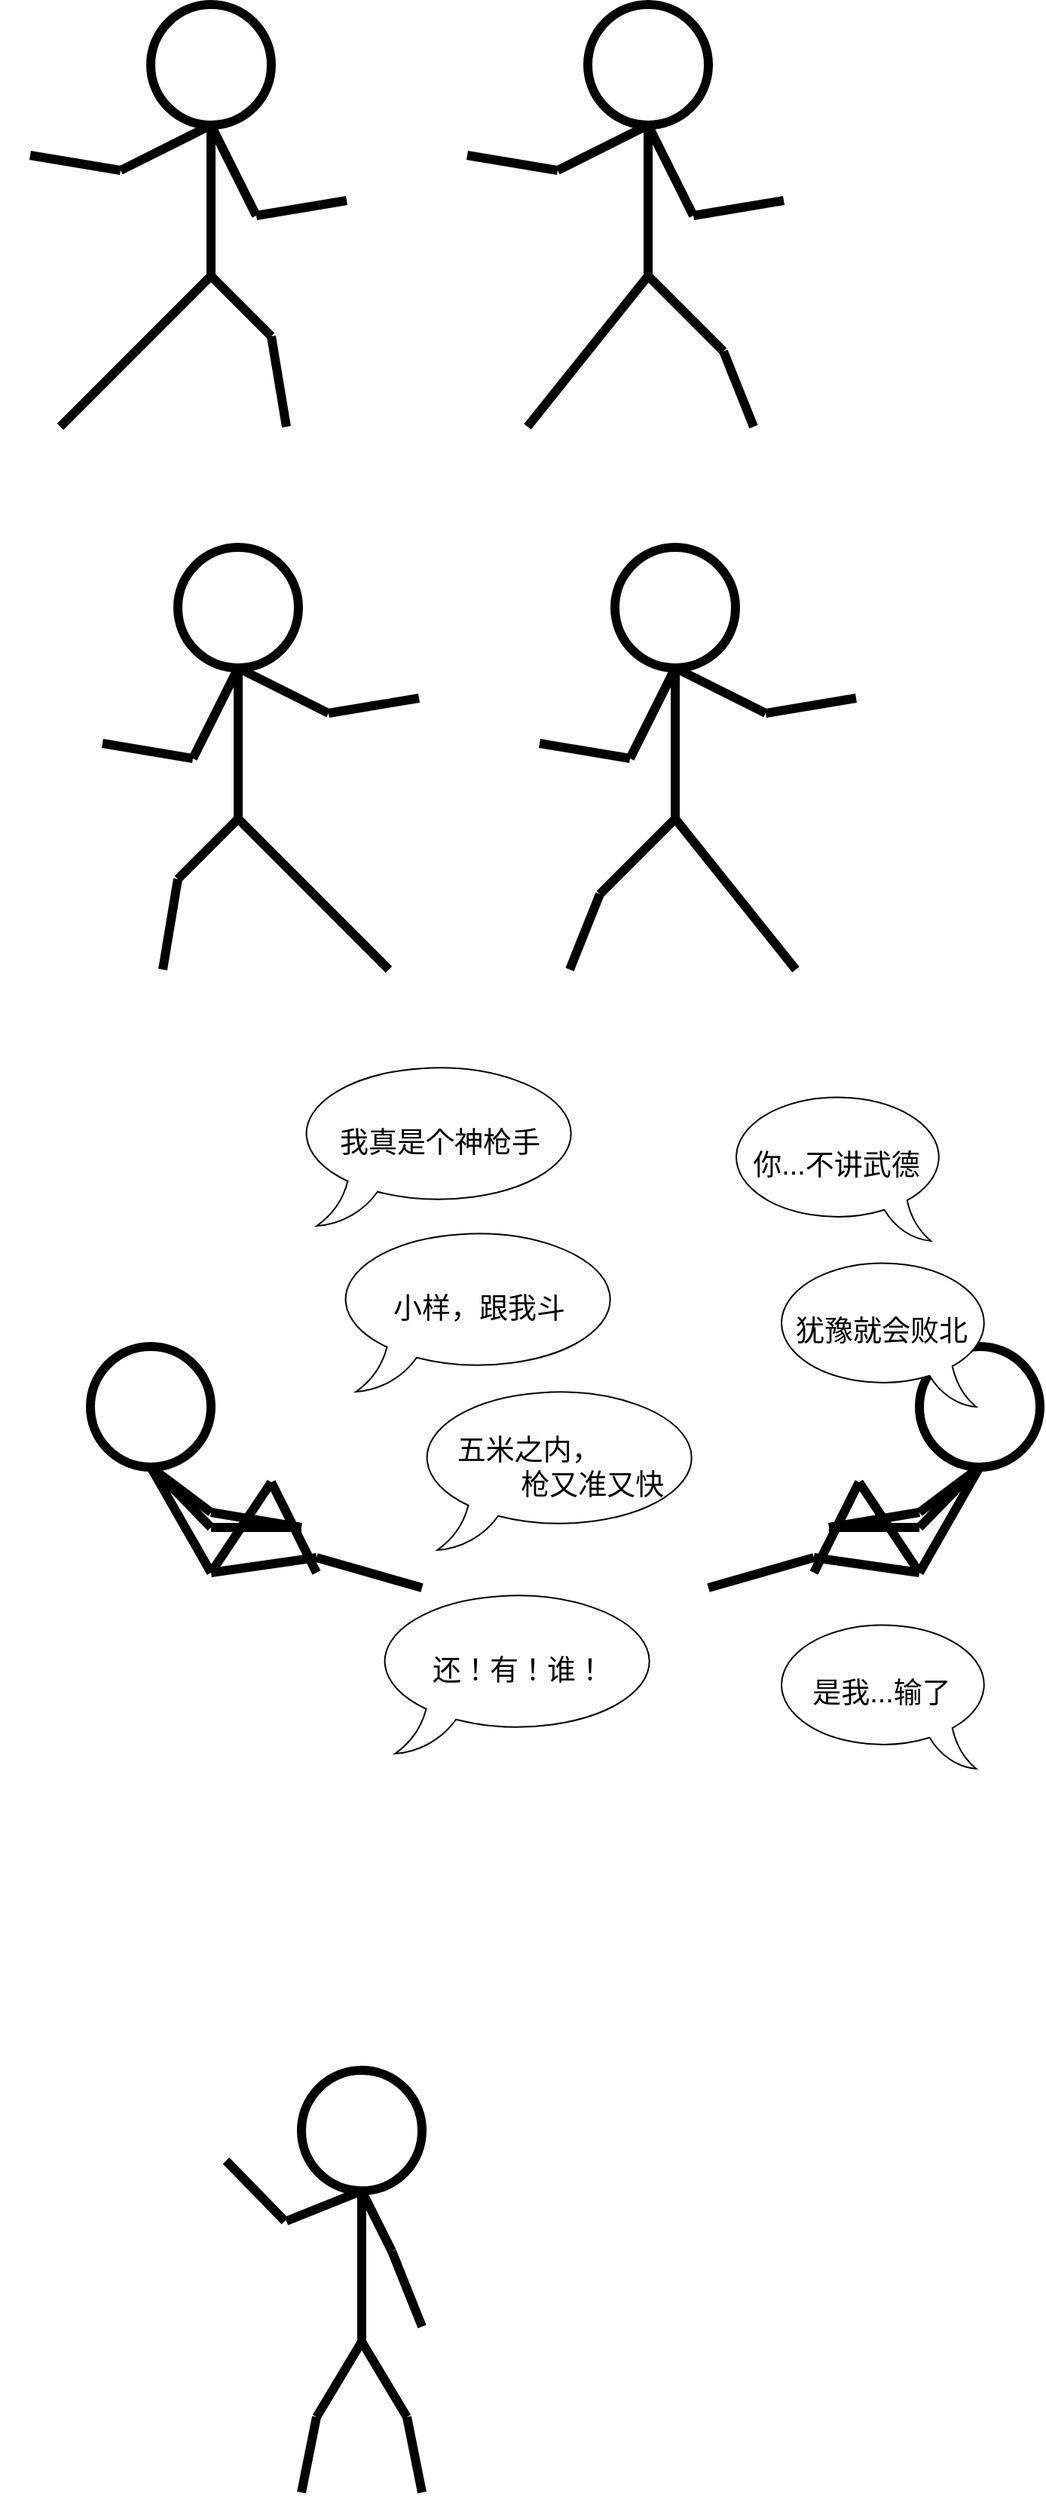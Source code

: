 <mxfile version="21.7.4" type="github">
  <diagram name="第 1 页" id="HkDH1WnvzMsQlN8U5Ebd">
    <mxGraphModel dx="1042" dy="569" grid="1" gridSize="10" guides="1" tooltips="1" connect="1" arrows="1" fold="1" page="1" pageScale="1" pageWidth="827" pageHeight="1169" math="0" shadow="0">
      <root>
        <mxCell id="0" />
        <mxCell id="1" parent="0" />
        <mxCell id="5DwRUI1D6ZpZmtXMrrbW-69" value="" style="group" parent="1" vertex="1" connectable="0">
          <mxGeometry x="380" y="180" width="278" height="280" as="geometry" />
        </mxCell>
        <mxCell id="5DwRUI1D6ZpZmtXMrrbW-35" value="" style="endArrow=none;html=1;rounded=0;strokeWidth=6;" parent="5DwRUI1D6ZpZmtXMrrbW-69" edge="1">
          <mxGeometry width="50" height="50" relative="1" as="geometry">
            <mxPoint x="170" y="230" as="sourcePoint" />
            <mxPoint x="120" y="180" as="targetPoint" />
          </mxGeometry>
        </mxCell>
        <mxCell id="5DwRUI1D6ZpZmtXMrrbW-36" value="" style="endArrow=none;html=1;rounded=0;strokeWidth=6;" parent="5DwRUI1D6ZpZmtXMrrbW-69" edge="1">
          <mxGeometry width="50" height="50" relative="1" as="geometry">
            <mxPoint x="40" y="280" as="sourcePoint" />
            <mxPoint x="120" y="180" as="targetPoint" />
          </mxGeometry>
        </mxCell>
        <mxCell id="5DwRUI1D6ZpZmtXMrrbW-38" value="" style="endArrow=none;html=1;rounded=0;strokeWidth=6;" parent="5DwRUI1D6ZpZmtXMrrbW-69" edge="1">
          <mxGeometry width="50" height="50" relative="1" as="geometry">
            <mxPoint x="190" y="280" as="sourcePoint" />
            <mxPoint x="170" y="230" as="targetPoint" />
          </mxGeometry>
        </mxCell>
        <mxCell id="5DwRUI1D6ZpZmtXMrrbW-62" value="" style="ellipse;whiteSpace=wrap;html=1;aspect=fixed;strokeWidth=6;" parent="5DwRUI1D6ZpZmtXMrrbW-69" vertex="1">
          <mxGeometry x="80" width="80" height="80" as="geometry" />
        </mxCell>
        <mxCell id="5DwRUI1D6ZpZmtXMrrbW-63" value="" style="endArrow=none;html=1;rounded=0;strokeWidth=6;" parent="5DwRUI1D6ZpZmtXMrrbW-69" edge="1">
          <mxGeometry width="50" height="50" relative="1" as="geometry">
            <mxPoint x="120" y="180" as="sourcePoint" />
            <mxPoint x="120" y="80" as="targetPoint" />
          </mxGeometry>
        </mxCell>
        <mxCell id="5DwRUI1D6ZpZmtXMrrbW-64" value="" style="endArrow=none;html=1;rounded=0;strokeWidth=6;entryX=0.5;entryY=1;entryDx=0;entryDy=0;" parent="5DwRUI1D6ZpZmtXMrrbW-69" target="5DwRUI1D6ZpZmtXMrrbW-62" edge="1">
          <mxGeometry width="50" height="50" relative="1" as="geometry">
            <mxPoint x="60" y="110" as="sourcePoint" />
            <mxPoint y="90" as="targetPoint" />
          </mxGeometry>
        </mxCell>
        <mxCell id="5DwRUI1D6ZpZmtXMrrbW-65" value="" style="endArrow=none;html=1;rounded=0;strokeWidth=6;entryX=0.5;entryY=1;entryDx=0;entryDy=0;" parent="5DwRUI1D6ZpZmtXMrrbW-69" target="5DwRUI1D6ZpZmtXMrrbW-62" edge="1">
          <mxGeometry width="50" height="50" relative="1" as="geometry">
            <mxPoint x="150" y="140" as="sourcePoint" />
            <mxPoint x="430" y="40" as="targetPoint" />
          </mxGeometry>
        </mxCell>
        <mxCell id="5DwRUI1D6ZpZmtXMrrbW-66" value="" style="endArrow=none;html=1;rounded=0;strokeWidth=6;" parent="5DwRUI1D6ZpZmtXMrrbW-69" edge="1">
          <mxGeometry width="50" height="50" relative="1" as="geometry">
            <mxPoint y="100" as="sourcePoint" />
            <mxPoint x="60" y="110" as="targetPoint" />
          </mxGeometry>
        </mxCell>
        <mxCell id="5DwRUI1D6ZpZmtXMrrbW-67" value="" style="endArrow=none;html=1;rounded=0;strokeWidth=6;" parent="5DwRUI1D6ZpZmtXMrrbW-69" edge="1">
          <mxGeometry width="50" height="50" relative="1" as="geometry">
            <mxPoint x="210" y="130" as="sourcePoint" />
            <mxPoint x="150" y="140" as="targetPoint" />
          </mxGeometry>
        </mxCell>
        <mxCell id="5DwRUI1D6ZpZmtXMrrbW-68" value="" style="shape=image;html=1;verticalAlign=top;verticalLabelPosition=bottom;labelBackgroundColor=#ffffff;imageAspect=0;aspect=fixed;image=https://cdn0.iconfinder.com/data/icons/security-hand-drawn-vol-3-1/52/gun__pistol__weapon__security-128.png" parent="5DwRUI1D6ZpZmtXMrrbW-69" vertex="1">
          <mxGeometry x="200" y="60" width="78" height="78" as="geometry" />
        </mxCell>
        <mxCell id="5DwRUI1D6ZpZmtXMrrbW-99" value="" style="group;flipH=1;" parent="1" vertex="1" connectable="0">
          <mxGeometry x="360" y="540" width="278" height="280" as="geometry" />
        </mxCell>
        <mxCell id="5DwRUI1D6ZpZmtXMrrbW-100" value="" style="endArrow=none;html=1;rounded=0;strokeWidth=6;" parent="5DwRUI1D6ZpZmtXMrrbW-99" edge="1">
          <mxGeometry width="50" height="50" relative="1" as="geometry">
            <mxPoint x="108" y="230" as="sourcePoint" />
            <mxPoint x="158" y="180" as="targetPoint" />
          </mxGeometry>
        </mxCell>
        <mxCell id="5DwRUI1D6ZpZmtXMrrbW-101" value="" style="endArrow=none;html=1;rounded=0;strokeWidth=6;" parent="5DwRUI1D6ZpZmtXMrrbW-99" edge="1">
          <mxGeometry width="50" height="50" relative="1" as="geometry">
            <mxPoint x="238" y="280" as="sourcePoint" />
            <mxPoint x="158" y="180" as="targetPoint" />
          </mxGeometry>
        </mxCell>
        <mxCell id="5DwRUI1D6ZpZmtXMrrbW-102" value="" style="endArrow=none;html=1;rounded=0;strokeWidth=6;" parent="5DwRUI1D6ZpZmtXMrrbW-99" edge="1">
          <mxGeometry width="50" height="50" relative="1" as="geometry">
            <mxPoint x="88" y="280" as="sourcePoint" />
            <mxPoint x="108" y="230" as="targetPoint" />
          </mxGeometry>
        </mxCell>
        <mxCell id="5DwRUI1D6ZpZmtXMrrbW-103" value="" style="ellipse;whiteSpace=wrap;html=1;aspect=fixed;strokeWidth=6;" parent="5DwRUI1D6ZpZmtXMrrbW-99" vertex="1">
          <mxGeometry x="118" width="80" height="80" as="geometry" />
        </mxCell>
        <mxCell id="5DwRUI1D6ZpZmtXMrrbW-104" value="" style="endArrow=none;html=1;rounded=0;strokeWidth=6;" parent="5DwRUI1D6ZpZmtXMrrbW-99" edge="1">
          <mxGeometry width="50" height="50" relative="1" as="geometry">
            <mxPoint x="158" y="180" as="sourcePoint" />
            <mxPoint x="158" y="80" as="targetPoint" />
          </mxGeometry>
        </mxCell>
        <mxCell id="5DwRUI1D6ZpZmtXMrrbW-105" value="" style="endArrow=none;html=1;rounded=0;strokeWidth=6;entryX=0.5;entryY=1;entryDx=0;entryDy=0;" parent="5DwRUI1D6ZpZmtXMrrbW-99" target="5DwRUI1D6ZpZmtXMrrbW-103" edge="1">
          <mxGeometry width="50" height="50" relative="1" as="geometry">
            <mxPoint x="218" y="110" as="sourcePoint" />
            <mxPoint x="278" y="90" as="targetPoint" />
          </mxGeometry>
        </mxCell>
        <mxCell id="5DwRUI1D6ZpZmtXMrrbW-106" value="" style="endArrow=none;html=1;rounded=0;strokeWidth=6;entryX=0.5;entryY=1;entryDx=0;entryDy=0;" parent="5DwRUI1D6ZpZmtXMrrbW-99" target="5DwRUI1D6ZpZmtXMrrbW-103" edge="1">
          <mxGeometry width="50" height="50" relative="1" as="geometry">
            <mxPoint x="128" y="140" as="sourcePoint" />
            <mxPoint x="-152" y="40" as="targetPoint" />
          </mxGeometry>
        </mxCell>
        <mxCell id="5DwRUI1D6ZpZmtXMrrbW-107" value="" style="endArrow=none;html=1;rounded=0;strokeWidth=6;" parent="5DwRUI1D6ZpZmtXMrrbW-99" edge="1">
          <mxGeometry width="50" height="50" relative="1" as="geometry">
            <mxPoint x="278" y="100" as="sourcePoint" />
            <mxPoint x="218" y="110" as="targetPoint" />
          </mxGeometry>
        </mxCell>
        <mxCell id="5DwRUI1D6ZpZmtXMrrbW-108" value="" style="endArrow=none;html=1;rounded=0;strokeWidth=6;" parent="5DwRUI1D6ZpZmtXMrrbW-99" edge="1">
          <mxGeometry width="50" height="50" relative="1" as="geometry">
            <mxPoint x="68" y="130" as="sourcePoint" />
            <mxPoint x="128" y="140" as="targetPoint" />
          </mxGeometry>
        </mxCell>
        <mxCell id="5DwRUI1D6ZpZmtXMrrbW-109" value="" style="shape=image;html=1;verticalAlign=top;verticalLabelPosition=bottom;labelBackgroundColor=#ffffff;imageAspect=0;aspect=fixed;image=https://cdn0.iconfinder.com/data/icons/security-hand-drawn-vol-3-1/52/gun__pistol__weapon__security-128.png;flipH=1;" parent="5DwRUI1D6ZpZmtXMrrbW-99" vertex="1">
          <mxGeometry y="60" width="78" height="78" as="geometry" />
        </mxCell>
        <mxCell id="5DwRUI1D6ZpZmtXMrrbW-110" value="" style="group;flipH=1;" parent="1" vertex="1" connectable="0">
          <mxGeometry x="70" y="540" width="278" height="280" as="geometry" />
        </mxCell>
        <mxCell id="5DwRUI1D6ZpZmtXMrrbW-88" value="" style="ellipse;whiteSpace=wrap;html=1;aspect=fixed;strokeWidth=6;" parent="5DwRUI1D6ZpZmtXMrrbW-110" vertex="1">
          <mxGeometry x="118" width="80" height="80" as="geometry" />
        </mxCell>
        <mxCell id="5DwRUI1D6ZpZmtXMrrbW-89" value="" style="endArrow=none;html=1;rounded=0;strokeWidth=6;" parent="5DwRUI1D6ZpZmtXMrrbW-110" edge="1">
          <mxGeometry width="50" height="50" relative="1" as="geometry">
            <mxPoint x="158" y="180" as="sourcePoint" />
            <mxPoint x="158" y="80" as="targetPoint" />
          </mxGeometry>
        </mxCell>
        <mxCell id="5DwRUI1D6ZpZmtXMrrbW-90" value="" style="endArrow=none;html=1;rounded=0;strokeWidth=6;entryX=0.5;entryY=1;entryDx=0;entryDy=0;" parent="5DwRUI1D6ZpZmtXMrrbW-110" target="5DwRUI1D6ZpZmtXMrrbW-88" edge="1">
          <mxGeometry width="50" height="50" relative="1" as="geometry">
            <mxPoint x="218" y="110" as="sourcePoint" />
            <mxPoint x="278" y="90" as="targetPoint" />
          </mxGeometry>
        </mxCell>
        <mxCell id="5DwRUI1D6ZpZmtXMrrbW-91" value="" style="endArrow=none;html=1;rounded=0;strokeWidth=6;entryX=0.5;entryY=1;entryDx=0;entryDy=0;" parent="5DwRUI1D6ZpZmtXMrrbW-110" target="5DwRUI1D6ZpZmtXMrrbW-88" edge="1">
          <mxGeometry width="50" height="50" relative="1" as="geometry">
            <mxPoint x="128" y="140" as="sourcePoint" />
            <mxPoint x="-152" y="40" as="targetPoint" />
          </mxGeometry>
        </mxCell>
        <mxCell id="5DwRUI1D6ZpZmtXMrrbW-92" value="" style="endArrow=none;html=1;rounded=0;strokeWidth=6;" parent="5DwRUI1D6ZpZmtXMrrbW-110" edge="1">
          <mxGeometry width="50" height="50" relative="1" as="geometry">
            <mxPoint x="118" y="220" as="sourcePoint" />
            <mxPoint x="158" y="180" as="targetPoint" />
          </mxGeometry>
        </mxCell>
        <mxCell id="5DwRUI1D6ZpZmtXMrrbW-93" value="" style="endArrow=none;html=1;rounded=0;strokeWidth=6;" parent="5DwRUI1D6ZpZmtXMrrbW-110" edge="1">
          <mxGeometry width="50" height="50" relative="1" as="geometry">
            <mxPoint x="208" y="230" as="sourcePoint" />
            <mxPoint x="158" y="180" as="targetPoint" />
          </mxGeometry>
        </mxCell>
        <mxCell id="5DwRUI1D6ZpZmtXMrrbW-94" value="" style="endArrow=none;html=1;rounded=0;strokeWidth=6;" parent="5DwRUI1D6ZpZmtXMrrbW-110" edge="1">
          <mxGeometry width="50" height="50" relative="1" as="geometry">
            <mxPoint x="258" y="280" as="sourcePoint" />
            <mxPoint x="208" y="230" as="targetPoint" />
          </mxGeometry>
        </mxCell>
        <mxCell id="5DwRUI1D6ZpZmtXMrrbW-95" value="" style="endArrow=none;html=1;rounded=0;strokeWidth=6;" parent="5DwRUI1D6ZpZmtXMrrbW-110" edge="1">
          <mxGeometry width="50" height="50" relative="1" as="geometry">
            <mxPoint x="108" y="280" as="sourcePoint" />
            <mxPoint x="118" y="220" as="targetPoint" />
          </mxGeometry>
        </mxCell>
        <mxCell id="5DwRUI1D6ZpZmtXMrrbW-96" value="" style="endArrow=none;html=1;rounded=0;strokeWidth=6;" parent="5DwRUI1D6ZpZmtXMrrbW-110" edge="1">
          <mxGeometry width="50" height="50" relative="1" as="geometry">
            <mxPoint x="278" y="100" as="sourcePoint" />
            <mxPoint x="218" y="110" as="targetPoint" />
          </mxGeometry>
        </mxCell>
        <mxCell id="5DwRUI1D6ZpZmtXMrrbW-97" value="" style="endArrow=none;html=1;rounded=0;strokeWidth=6;" parent="5DwRUI1D6ZpZmtXMrrbW-110" edge="1">
          <mxGeometry width="50" height="50" relative="1" as="geometry">
            <mxPoint x="68" y="130" as="sourcePoint" />
            <mxPoint x="128" y="140" as="targetPoint" />
          </mxGeometry>
        </mxCell>
        <mxCell id="5DwRUI1D6ZpZmtXMrrbW-98" value="" style="shape=image;html=1;verticalAlign=top;verticalLabelPosition=bottom;labelBackgroundColor=#ffffff;imageAspect=0;aspect=fixed;image=https://cdn0.iconfinder.com/data/icons/security-hand-drawn-vol-3-1/52/gun__pistol__weapon__security-128.png;flipH=1;" parent="5DwRUI1D6ZpZmtXMrrbW-110" vertex="1">
          <mxGeometry y="60" width="78" height="78" as="geometry" />
        </mxCell>
        <mxCell id="5DwRUI1D6ZpZmtXMrrbW-112" value="" style="group" parent="1" vertex="1" connectable="0">
          <mxGeometry x="90" y="180" width="278" height="280" as="geometry" />
        </mxCell>
        <mxCell id="5DwRUI1D6ZpZmtXMrrbW-1" value="" style="ellipse;whiteSpace=wrap;html=1;aspect=fixed;strokeWidth=6;" parent="5DwRUI1D6ZpZmtXMrrbW-112" vertex="1">
          <mxGeometry x="80" width="80" height="80" as="geometry" />
        </mxCell>
        <mxCell id="5DwRUI1D6ZpZmtXMrrbW-2" value="" style="endArrow=none;html=1;rounded=0;strokeWidth=6;" parent="5DwRUI1D6ZpZmtXMrrbW-112" edge="1">
          <mxGeometry width="50" height="50" relative="1" as="geometry">
            <mxPoint x="120" y="180" as="sourcePoint" />
            <mxPoint x="120" y="80" as="targetPoint" />
          </mxGeometry>
        </mxCell>
        <mxCell id="5DwRUI1D6ZpZmtXMrrbW-3" value="" style="endArrow=none;html=1;rounded=0;strokeWidth=6;entryX=0.5;entryY=1;entryDx=0;entryDy=0;" parent="5DwRUI1D6ZpZmtXMrrbW-112" target="5DwRUI1D6ZpZmtXMrrbW-1" edge="1">
          <mxGeometry width="50" height="50" relative="1" as="geometry">
            <mxPoint x="60" y="110" as="sourcePoint" />
            <mxPoint y="90" as="targetPoint" />
          </mxGeometry>
        </mxCell>
        <mxCell id="5DwRUI1D6ZpZmtXMrrbW-4" value="" style="endArrow=none;html=1;rounded=0;strokeWidth=6;entryX=0.5;entryY=1;entryDx=0;entryDy=0;" parent="5DwRUI1D6ZpZmtXMrrbW-112" target="5DwRUI1D6ZpZmtXMrrbW-1" edge="1">
          <mxGeometry width="50" height="50" relative="1" as="geometry">
            <mxPoint x="150" y="140" as="sourcePoint" />
            <mxPoint x="430" y="40" as="targetPoint" />
          </mxGeometry>
        </mxCell>
        <mxCell id="5DwRUI1D6ZpZmtXMrrbW-5" value="" style="endArrow=none;html=1;rounded=0;strokeWidth=6;" parent="5DwRUI1D6ZpZmtXMrrbW-112" edge="1">
          <mxGeometry width="50" height="50" relative="1" as="geometry">
            <mxPoint x="160" y="220" as="sourcePoint" />
            <mxPoint x="120" y="180" as="targetPoint" />
          </mxGeometry>
        </mxCell>
        <mxCell id="5DwRUI1D6ZpZmtXMrrbW-6" value="" style="endArrow=none;html=1;rounded=0;strokeWidth=6;" parent="5DwRUI1D6ZpZmtXMrrbW-112" edge="1">
          <mxGeometry width="50" height="50" relative="1" as="geometry">
            <mxPoint x="70" y="230" as="sourcePoint" />
            <mxPoint x="120" y="180" as="targetPoint" />
          </mxGeometry>
        </mxCell>
        <mxCell id="5DwRUI1D6ZpZmtXMrrbW-7" value="" style="endArrow=none;html=1;rounded=0;strokeWidth=6;" parent="5DwRUI1D6ZpZmtXMrrbW-112" edge="1">
          <mxGeometry width="50" height="50" relative="1" as="geometry">
            <mxPoint x="20" y="280" as="sourcePoint" />
            <mxPoint x="70" y="230" as="targetPoint" />
          </mxGeometry>
        </mxCell>
        <mxCell id="5DwRUI1D6ZpZmtXMrrbW-8" value="" style="endArrow=none;html=1;rounded=0;strokeWidth=6;" parent="5DwRUI1D6ZpZmtXMrrbW-112" edge="1">
          <mxGeometry width="50" height="50" relative="1" as="geometry">
            <mxPoint x="170" y="280" as="sourcePoint" />
            <mxPoint x="160" y="220" as="targetPoint" />
          </mxGeometry>
        </mxCell>
        <mxCell id="5DwRUI1D6ZpZmtXMrrbW-9" value="" style="endArrow=none;html=1;rounded=0;strokeWidth=6;" parent="5DwRUI1D6ZpZmtXMrrbW-112" edge="1">
          <mxGeometry width="50" height="50" relative="1" as="geometry">
            <mxPoint y="100" as="sourcePoint" />
            <mxPoint x="60" y="110" as="targetPoint" />
          </mxGeometry>
        </mxCell>
        <mxCell id="5DwRUI1D6ZpZmtXMrrbW-10" value="" style="endArrow=none;html=1;rounded=0;strokeWidth=6;" parent="5DwRUI1D6ZpZmtXMrrbW-112" edge="1">
          <mxGeometry width="50" height="50" relative="1" as="geometry">
            <mxPoint x="210" y="130" as="sourcePoint" />
            <mxPoint x="150" y="140" as="targetPoint" />
          </mxGeometry>
        </mxCell>
        <mxCell id="5DwRUI1D6ZpZmtXMrrbW-61" value="" style="shape=image;html=1;verticalAlign=top;verticalLabelPosition=bottom;labelBackgroundColor=#ffffff;imageAspect=0;aspect=fixed;image=https://cdn0.iconfinder.com/data/icons/security-hand-drawn-vol-3-1/52/gun__pistol__weapon__security-128.png" parent="5DwRUI1D6ZpZmtXMrrbW-112" vertex="1">
          <mxGeometry x="200" y="60" width="78" height="78" as="geometry" />
        </mxCell>
        <mxCell id="5DwRUI1D6ZpZmtXMrrbW-123" value="" style="group" parent="1" vertex="1" connectable="0">
          <mxGeometry x="540" y="1070" width="220" height="160" as="geometry" />
        </mxCell>
        <mxCell id="5DwRUI1D6ZpZmtXMrrbW-113" value="" style="endArrow=none;html=1;rounded=0;strokeWidth=6;" parent="5DwRUI1D6ZpZmtXMrrbW-123" edge="1">
          <mxGeometry width="50" height="50" relative="1" as="geometry">
            <mxPoint x="70" y="140" as="sourcePoint" />
            <mxPoint x="140" y="150" as="targetPoint" />
          </mxGeometry>
        </mxCell>
        <mxCell id="5DwRUI1D6ZpZmtXMrrbW-114" value="" style="endArrow=none;html=1;rounded=0;strokeWidth=6;" parent="5DwRUI1D6ZpZmtXMrrbW-123" edge="1">
          <mxGeometry width="50" height="50" relative="1" as="geometry">
            <mxPoint x="140" y="120" as="sourcePoint" />
            <mxPoint x="180" y="79" as="targetPoint" />
          </mxGeometry>
        </mxCell>
        <mxCell id="5DwRUI1D6ZpZmtXMrrbW-115" value="" style="endArrow=none;html=1;rounded=0;strokeWidth=6;" parent="5DwRUI1D6ZpZmtXMrrbW-123" edge="1">
          <mxGeometry width="50" height="50" relative="1" as="geometry">
            <mxPoint y="160" as="sourcePoint" />
            <mxPoint x="70" y="140" as="targetPoint" />
          </mxGeometry>
        </mxCell>
        <mxCell id="5DwRUI1D6ZpZmtXMrrbW-116" value="" style="ellipse;whiteSpace=wrap;html=1;aspect=fixed;strokeWidth=6;" parent="5DwRUI1D6ZpZmtXMrrbW-123" vertex="1">
          <mxGeometry x="140" width="80" height="80" as="geometry" />
        </mxCell>
        <mxCell id="5DwRUI1D6ZpZmtXMrrbW-117" value="" style="endArrow=none;html=1;rounded=0;strokeWidth=6;" parent="5DwRUI1D6ZpZmtXMrrbW-123" edge="1">
          <mxGeometry width="50" height="50" relative="1" as="geometry">
            <mxPoint x="140" y="150" as="sourcePoint" />
            <mxPoint x="180" y="80" as="targetPoint" />
          </mxGeometry>
        </mxCell>
        <mxCell id="5DwRUI1D6ZpZmtXMrrbW-118" value="" style="endArrow=none;html=1;rounded=0;strokeWidth=6;" parent="5DwRUI1D6ZpZmtXMrrbW-123" edge="1">
          <mxGeometry width="50" height="50" relative="1" as="geometry">
            <mxPoint x="140" y="150" as="sourcePoint" />
            <mxPoint x="100" y="90" as="targetPoint" />
          </mxGeometry>
        </mxCell>
        <mxCell id="5DwRUI1D6ZpZmtXMrrbW-119" value="" style="endArrow=none;html=1;rounded=0;strokeWidth=6;entryX=0.5;entryY=1;entryDx=0;entryDy=0;" parent="5DwRUI1D6ZpZmtXMrrbW-123" edge="1">
          <mxGeometry width="50" height="50" relative="1" as="geometry">
            <mxPoint x="70" y="150" as="sourcePoint" />
            <mxPoint x="100" y="90" as="targetPoint" />
          </mxGeometry>
        </mxCell>
        <mxCell id="5DwRUI1D6ZpZmtXMrrbW-120" value="" style="endArrow=none;html=1;rounded=0;strokeWidth=6;" parent="5DwRUI1D6ZpZmtXMrrbW-123" edge="1">
          <mxGeometry width="50" height="50" relative="1" as="geometry">
            <mxPoint x="140" y="120" as="sourcePoint" />
            <mxPoint x="80" y="120" as="targetPoint" />
          </mxGeometry>
        </mxCell>
        <mxCell id="5DwRUI1D6ZpZmtXMrrbW-121" value="" style="endArrow=none;html=1;rounded=0;strokeWidth=6;" parent="5DwRUI1D6ZpZmtXMrrbW-123" edge="1">
          <mxGeometry width="50" height="50" relative="1" as="geometry">
            <mxPoint x="140" y="110" as="sourcePoint" />
            <mxPoint x="180" y="80" as="targetPoint" />
          </mxGeometry>
        </mxCell>
        <mxCell id="5DwRUI1D6ZpZmtXMrrbW-122" value="" style="endArrow=none;html=1;rounded=0;strokeWidth=6;" parent="5DwRUI1D6ZpZmtXMrrbW-123" edge="1">
          <mxGeometry width="50" height="50" relative="1" as="geometry">
            <mxPoint x="80" y="120" as="sourcePoint" />
            <mxPoint x="140" y="110" as="targetPoint" />
          </mxGeometry>
        </mxCell>
        <mxCell id="5DwRUI1D6ZpZmtXMrrbW-124" value="" style="group;flipH=1;" parent="1" vertex="1" connectable="0">
          <mxGeometry x="130" y="1070" width="220" height="160" as="geometry" />
        </mxCell>
        <mxCell id="5DwRUI1D6ZpZmtXMrrbW-125" value="" style="endArrow=none;html=1;rounded=0;strokeWidth=6;" parent="5DwRUI1D6ZpZmtXMrrbW-124" edge="1">
          <mxGeometry width="50" height="50" relative="1" as="geometry">
            <mxPoint x="150" y="140" as="sourcePoint" />
            <mxPoint x="80" y="150" as="targetPoint" />
          </mxGeometry>
        </mxCell>
        <mxCell id="5DwRUI1D6ZpZmtXMrrbW-126" value="" style="endArrow=none;html=1;rounded=0;strokeWidth=6;" parent="5DwRUI1D6ZpZmtXMrrbW-124" edge="1">
          <mxGeometry width="50" height="50" relative="1" as="geometry">
            <mxPoint x="80" y="120" as="sourcePoint" />
            <mxPoint x="40" y="79" as="targetPoint" />
          </mxGeometry>
        </mxCell>
        <mxCell id="5DwRUI1D6ZpZmtXMrrbW-127" value="" style="endArrow=none;html=1;rounded=0;strokeWidth=6;" parent="5DwRUI1D6ZpZmtXMrrbW-124" edge="1">
          <mxGeometry width="50" height="50" relative="1" as="geometry">
            <mxPoint x="220" y="160" as="sourcePoint" />
            <mxPoint x="150" y="140" as="targetPoint" />
          </mxGeometry>
        </mxCell>
        <mxCell id="5DwRUI1D6ZpZmtXMrrbW-128" value="" style="ellipse;whiteSpace=wrap;html=1;aspect=fixed;strokeWidth=6;" parent="5DwRUI1D6ZpZmtXMrrbW-124" vertex="1">
          <mxGeometry width="80" height="80" as="geometry" />
        </mxCell>
        <mxCell id="5DwRUI1D6ZpZmtXMrrbW-129" value="" style="endArrow=none;html=1;rounded=0;strokeWidth=6;" parent="5DwRUI1D6ZpZmtXMrrbW-124" edge="1">
          <mxGeometry width="50" height="50" relative="1" as="geometry">
            <mxPoint x="80" y="150" as="sourcePoint" />
            <mxPoint x="40" y="80" as="targetPoint" />
          </mxGeometry>
        </mxCell>
        <mxCell id="5DwRUI1D6ZpZmtXMrrbW-130" value="" style="endArrow=none;html=1;rounded=0;strokeWidth=6;" parent="5DwRUI1D6ZpZmtXMrrbW-124" edge="1">
          <mxGeometry width="50" height="50" relative="1" as="geometry">
            <mxPoint x="80" y="150" as="sourcePoint" />
            <mxPoint x="120" y="90" as="targetPoint" />
          </mxGeometry>
        </mxCell>
        <mxCell id="5DwRUI1D6ZpZmtXMrrbW-131" value="" style="endArrow=none;html=1;rounded=0;strokeWidth=6;entryX=0.5;entryY=1;entryDx=0;entryDy=0;" parent="5DwRUI1D6ZpZmtXMrrbW-124" edge="1">
          <mxGeometry width="50" height="50" relative="1" as="geometry">
            <mxPoint x="150" y="150" as="sourcePoint" />
            <mxPoint x="120" y="90" as="targetPoint" />
          </mxGeometry>
        </mxCell>
        <mxCell id="5DwRUI1D6ZpZmtXMrrbW-132" value="" style="endArrow=none;html=1;rounded=0;strokeWidth=6;" parent="5DwRUI1D6ZpZmtXMrrbW-124" edge="1">
          <mxGeometry width="50" height="50" relative="1" as="geometry">
            <mxPoint x="80" y="120" as="sourcePoint" />
            <mxPoint x="140" y="120" as="targetPoint" />
          </mxGeometry>
        </mxCell>
        <mxCell id="5DwRUI1D6ZpZmtXMrrbW-133" value="" style="endArrow=none;html=1;rounded=0;strokeWidth=6;" parent="5DwRUI1D6ZpZmtXMrrbW-124" edge="1">
          <mxGeometry width="50" height="50" relative="1" as="geometry">
            <mxPoint x="80" y="110" as="sourcePoint" />
            <mxPoint x="40" y="80" as="targetPoint" />
          </mxGeometry>
        </mxCell>
        <mxCell id="5DwRUI1D6ZpZmtXMrrbW-134" value="" style="endArrow=none;html=1;rounded=0;strokeWidth=6;" parent="5DwRUI1D6ZpZmtXMrrbW-124" edge="1">
          <mxGeometry width="50" height="50" relative="1" as="geometry">
            <mxPoint x="140" y="120" as="sourcePoint" />
            <mxPoint x="80" y="110" as="targetPoint" />
          </mxGeometry>
        </mxCell>
        <mxCell id="5DwRUI1D6ZpZmtXMrrbW-135" value="你...不讲武德" style="whiteSpace=wrap;html=1;shape=mxgraph.basic.oval_callout;fontSize=19;flipH=1;" parent="1" vertex="1">
          <mxGeometry x="550" y="900" width="150" height="100" as="geometry" />
        </mxCell>
        <mxCell id="5DwRUI1D6ZpZmtXMrrbW-136" value="我真是个神枪手" style="whiteSpace=wrap;html=1;shape=mxgraph.basic.oval_callout;fontSize=19;flipH=0;" parent="1" vertex="1">
          <mxGeometry x="264" y="880" width="196" height="110" as="geometry" />
        </mxCell>
        <mxCell id="5DwRUI1D6ZpZmtXMrrbW-137" value="小样，跟我斗" style="whiteSpace=wrap;html=1;shape=mxgraph.basic.oval_callout;fontSize=19;flipH=0;" parent="1" vertex="1">
          <mxGeometry x="290" y="990" width="196" height="110" as="geometry" />
        </mxCell>
        <mxCell id="5DwRUI1D6ZpZmtXMrrbW-138" value="&lt;div style=&quot;text-align: left;&quot;&gt;&lt;span style=&quot;background-color: initial;&quot;&gt;五米之内，&lt;/span&gt;&lt;/div&gt;&amp;nbsp; &amp;nbsp; &amp;nbsp; &amp;nbsp; 枪又准又快" style="whiteSpace=wrap;html=1;shape=mxgraph.basic.oval_callout;fontSize=19;flipH=0;" parent="1" vertex="1">
          <mxGeometry x="344" y="1095" width="196" height="110" as="geometry" />
        </mxCell>
        <mxCell id="5DwRUI1D6ZpZmtXMrrbW-140" value="犹豫就会败北" style="whiteSpace=wrap;html=1;shape=mxgraph.basic.oval_callout;fontSize=19;flipH=1;" parent="1" vertex="1">
          <mxGeometry x="580" y="1010" width="150" height="100" as="geometry" />
        </mxCell>
        <mxCell id="5DwRUI1D6ZpZmtXMrrbW-141" value="还！有！谁！&lt;div style=&quot;text-align: left;&quot;&gt;&lt;/div&gt;" style="whiteSpace=wrap;html=1;shape=mxgraph.basic.oval_callout;fontSize=19;flipH=0;" parent="1" vertex="1">
          <mxGeometry x="316" y="1230" width="196" height="110" as="geometry" />
        </mxCell>
        <mxCell id="5DwRUI1D6ZpZmtXMrrbW-142" value="是我...输了" style="whiteSpace=wrap;html=1;shape=mxgraph.basic.oval_callout;fontSize=19;flipH=1;" parent="1" vertex="1">
          <mxGeometry x="580" y="1250" width="150" height="100" as="geometry" />
        </mxCell>
        <mxCell id="yG3fmtS8sEA7Gchd5KXI-1" value="" style="ellipse;whiteSpace=wrap;html=1;aspect=fixed;strokeWidth=6;" vertex="1" parent="1">
          <mxGeometry x="270" y="1550" width="80" height="80" as="geometry" />
        </mxCell>
        <mxCell id="yG3fmtS8sEA7Gchd5KXI-2" value="" style="endArrow=none;html=1;rounded=0;strokeWidth=6;" edge="1" parent="1">
          <mxGeometry width="50" height="50" relative="1" as="geometry">
            <mxPoint x="310" y="1730" as="sourcePoint" />
            <mxPoint x="310" y="1630" as="targetPoint" />
          </mxGeometry>
        </mxCell>
        <mxCell id="yG3fmtS8sEA7Gchd5KXI-3" value="" style="endArrow=none;html=1;rounded=0;strokeWidth=6;entryX=0.5;entryY=1;entryDx=0;entryDy=0;" edge="1" parent="1" target="yG3fmtS8sEA7Gchd5KXI-1">
          <mxGeometry width="50" height="50" relative="1" as="geometry">
            <mxPoint x="260" y="1650" as="sourcePoint" />
            <mxPoint x="190" y="1640" as="targetPoint" />
          </mxGeometry>
        </mxCell>
        <mxCell id="yG3fmtS8sEA7Gchd5KXI-4" value="" style="endArrow=none;html=1;rounded=0;strokeWidth=6;entryX=0.5;entryY=1;entryDx=0;entryDy=0;" edge="1" parent="1" target="yG3fmtS8sEA7Gchd5KXI-1">
          <mxGeometry width="50" height="50" relative="1" as="geometry">
            <mxPoint x="330" y="1670" as="sourcePoint" />
            <mxPoint x="620" y="1590" as="targetPoint" />
          </mxGeometry>
        </mxCell>
        <mxCell id="yG3fmtS8sEA7Gchd5KXI-5" value="" style="endArrow=none;html=1;rounded=0;strokeWidth=6;" edge="1" parent="1">
          <mxGeometry width="50" height="50" relative="1" as="geometry">
            <mxPoint x="340" y="1780" as="sourcePoint" />
            <mxPoint x="310" y="1730" as="targetPoint" />
          </mxGeometry>
        </mxCell>
        <mxCell id="yG3fmtS8sEA7Gchd5KXI-6" value="" style="endArrow=none;html=1;rounded=0;strokeWidth=6;" edge="1" parent="1">
          <mxGeometry width="50" height="50" relative="1" as="geometry">
            <mxPoint x="280" y="1780" as="sourcePoint" />
            <mxPoint x="310" y="1730" as="targetPoint" />
          </mxGeometry>
        </mxCell>
        <mxCell id="yG3fmtS8sEA7Gchd5KXI-7" value="" style="endArrow=none;html=1;rounded=0;strokeWidth=6;" edge="1" parent="1">
          <mxGeometry width="50" height="50" relative="1" as="geometry">
            <mxPoint x="270" y="1830" as="sourcePoint" />
            <mxPoint x="280" y="1780" as="targetPoint" />
          </mxGeometry>
        </mxCell>
        <mxCell id="yG3fmtS8sEA7Gchd5KXI-8" value="" style="endArrow=none;html=1;rounded=0;strokeWidth=6;" edge="1" parent="1">
          <mxGeometry width="50" height="50" relative="1" as="geometry">
            <mxPoint x="350" y="1830" as="sourcePoint" />
            <mxPoint x="340" y="1780" as="targetPoint" />
          </mxGeometry>
        </mxCell>
        <mxCell id="yG3fmtS8sEA7Gchd5KXI-9" value="" style="endArrow=none;html=1;rounded=0;strokeWidth=6;" edge="1" parent="1">
          <mxGeometry width="50" height="50" relative="1" as="geometry">
            <mxPoint x="220" y="1610" as="sourcePoint" />
            <mxPoint x="259" y="1650" as="targetPoint" />
          </mxGeometry>
        </mxCell>
        <mxCell id="yG3fmtS8sEA7Gchd5KXI-10" value="" style="endArrow=none;html=1;rounded=0;strokeWidth=6;" edge="1" parent="1">
          <mxGeometry width="50" height="50" relative="1" as="geometry">
            <mxPoint x="350" y="1720" as="sourcePoint" />
            <mxPoint x="330" y="1670" as="targetPoint" />
          </mxGeometry>
        </mxCell>
      </root>
    </mxGraphModel>
  </diagram>
</mxfile>
